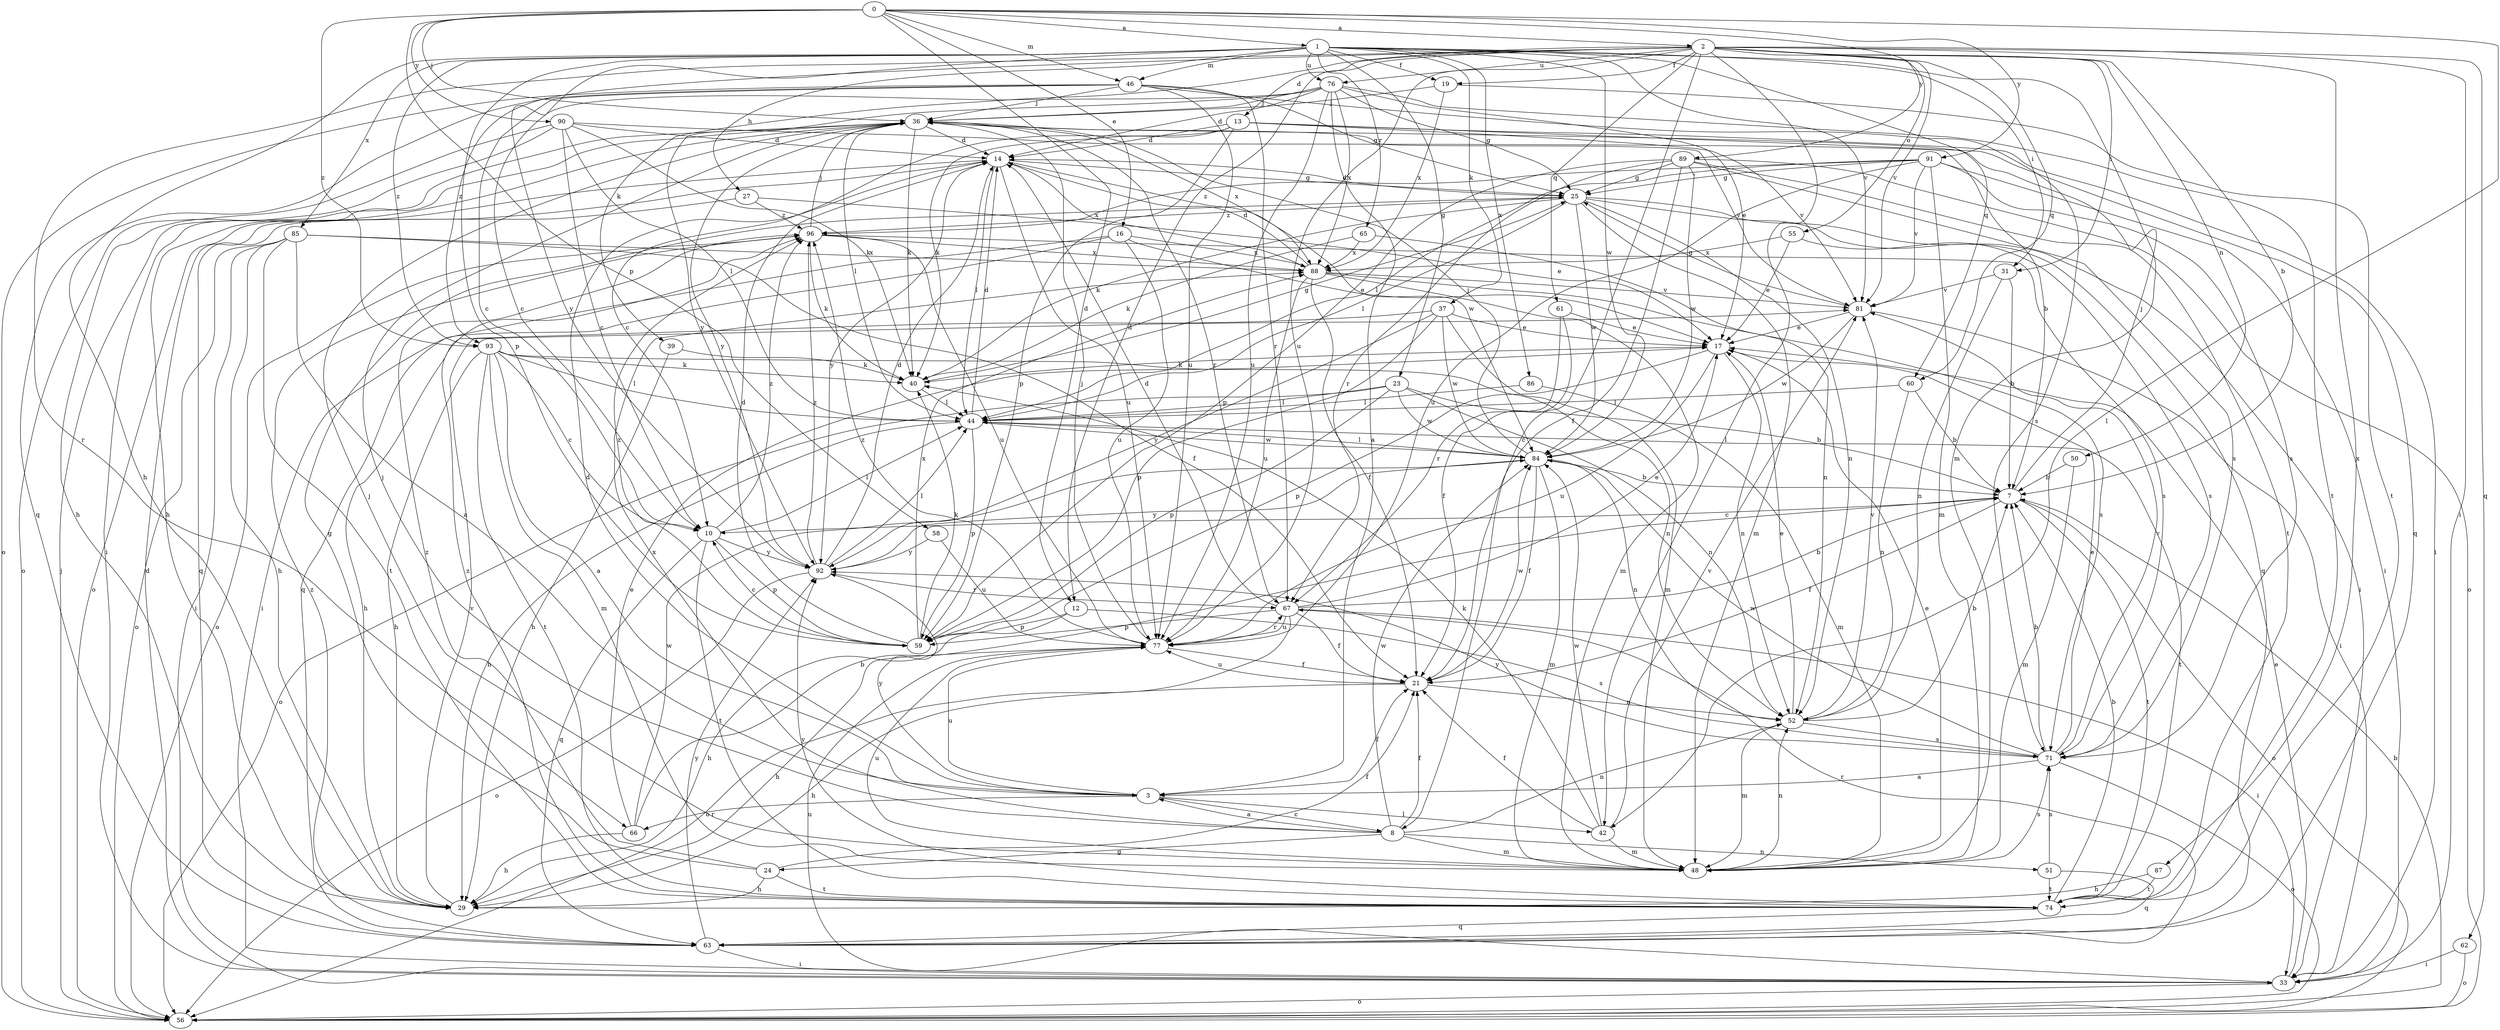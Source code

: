 strict digraph  {
0;
1;
2;
3;
7;
8;
10;
12;
13;
14;
16;
17;
19;
21;
23;
24;
25;
27;
29;
31;
33;
36;
37;
39;
40;
42;
44;
46;
48;
50;
51;
52;
55;
56;
58;
59;
60;
61;
62;
63;
65;
66;
67;
71;
74;
76;
77;
81;
84;
85;
86;
87;
88;
89;
90;
91;
92;
93;
96;
0 -> 1  [label=a];
0 -> 2  [label=a];
0 -> 12  [label=d];
0 -> 16  [label=e];
0 -> 36  [label=j];
0 -> 42  [label=l];
0 -> 46  [label=m];
0 -> 58  [label=p];
0 -> 89  [label=y];
0 -> 90  [label=y];
0 -> 91  [label=y];
0 -> 93  [label=z];
1 -> 19  [label=f];
1 -> 23  [label=g];
1 -> 27  [label=h];
1 -> 29  [label=h];
1 -> 31  [label=i];
1 -> 37  [label=k];
1 -> 46  [label=m];
1 -> 48  [label=m];
1 -> 59  [label=p];
1 -> 60  [label=q];
1 -> 65  [label=r];
1 -> 76  [label=u];
1 -> 81  [label=v];
1 -> 84  [label=w];
1 -> 85  [label=x];
1 -> 86  [label=x];
1 -> 92  [label=y];
1 -> 93  [label=z];
2 -> 7  [label=b];
2 -> 8  [label=c];
2 -> 12  [label=d];
2 -> 13  [label=d];
2 -> 19  [label=f];
2 -> 31  [label=i];
2 -> 33  [label=i];
2 -> 39  [label=k];
2 -> 42  [label=l];
2 -> 50  [label=n];
2 -> 55  [label=o];
2 -> 60  [label=q];
2 -> 61  [label=q];
2 -> 62  [label=q];
2 -> 66  [label=r];
2 -> 76  [label=u];
2 -> 77  [label=u];
2 -> 81  [label=v];
2 -> 87  [label=x];
2 -> 93  [label=z];
3 -> 8  [label=c];
3 -> 14  [label=d];
3 -> 21  [label=f];
3 -> 42  [label=l];
3 -> 66  [label=r];
3 -> 77  [label=u];
3 -> 92  [label=y];
7 -> 10  [label=c];
7 -> 21  [label=f];
7 -> 36  [label=j];
7 -> 56  [label=o];
7 -> 74  [label=t];
8 -> 3  [label=a];
8 -> 21  [label=f];
8 -> 24  [label=g];
8 -> 36  [label=j];
8 -> 48  [label=m];
8 -> 51  [label=n];
8 -> 52  [label=n];
8 -> 84  [label=w];
8 -> 88  [label=x];
10 -> 44  [label=l];
10 -> 59  [label=p];
10 -> 63  [label=q];
10 -> 74  [label=t];
10 -> 92  [label=y];
10 -> 96  [label=z];
12 -> 29  [label=h];
12 -> 59  [label=p];
12 -> 71  [label=s];
13 -> 10  [label=c];
13 -> 14  [label=d];
13 -> 33  [label=i];
13 -> 40  [label=k];
13 -> 59  [label=p];
13 -> 63  [label=q];
13 -> 81  [label=v];
14 -> 25  [label=g];
14 -> 44  [label=l];
14 -> 56  [label=o];
14 -> 77  [label=u];
14 -> 84  [label=w];
14 -> 88  [label=x];
14 -> 92  [label=y];
16 -> 17  [label=e];
16 -> 33  [label=i];
16 -> 63  [label=q];
16 -> 77  [label=u];
16 -> 88  [label=x];
17 -> 40  [label=k];
17 -> 52  [label=n];
17 -> 59  [label=p];
17 -> 77  [label=u];
19 -> 36  [label=j];
19 -> 74  [label=t];
19 -> 88  [label=x];
21 -> 29  [label=h];
21 -> 52  [label=n];
21 -> 77  [label=u];
21 -> 84  [label=w];
23 -> 7  [label=b];
23 -> 44  [label=l];
23 -> 52  [label=n];
23 -> 56  [label=o];
23 -> 59  [label=p];
23 -> 84  [label=w];
24 -> 21  [label=f];
24 -> 25  [label=g];
24 -> 29  [label=h];
24 -> 74  [label=t];
24 -> 96  [label=z];
25 -> 14  [label=d];
25 -> 33  [label=i];
25 -> 40  [label=k];
25 -> 44  [label=l];
25 -> 48  [label=m];
25 -> 52  [label=n];
25 -> 63  [label=q];
25 -> 84  [label=w];
25 -> 96  [label=z];
27 -> 17  [label=e];
27 -> 63  [label=q];
27 -> 96  [label=z];
29 -> 81  [label=v];
31 -> 7  [label=b];
31 -> 52  [label=n];
31 -> 81  [label=v];
33 -> 14  [label=d];
33 -> 17  [label=e];
33 -> 56  [label=o];
33 -> 77  [label=u];
36 -> 14  [label=d];
36 -> 29  [label=h];
36 -> 33  [label=i];
36 -> 40  [label=k];
36 -> 44  [label=l];
36 -> 67  [label=r];
36 -> 81  [label=v];
36 -> 88  [label=x];
36 -> 92  [label=y];
37 -> 17  [label=e];
37 -> 29  [label=h];
37 -> 48  [label=m];
37 -> 59  [label=p];
37 -> 84  [label=w];
37 -> 92  [label=y];
39 -> 29  [label=h];
39 -> 40  [label=k];
40 -> 25  [label=g];
40 -> 44  [label=l];
42 -> 21  [label=f];
42 -> 40  [label=k];
42 -> 48  [label=m];
42 -> 81  [label=v];
42 -> 84  [label=w];
44 -> 14  [label=d];
44 -> 29  [label=h];
44 -> 59  [label=p];
44 -> 74  [label=t];
44 -> 84  [label=w];
46 -> 10  [label=c];
46 -> 25  [label=g];
46 -> 36  [label=j];
46 -> 56  [label=o];
46 -> 63  [label=q];
46 -> 67  [label=r];
46 -> 71  [label=s];
46 -> 77  [label=u];
48 -> 17  [label=e];
48 -> 36  [label=j];
48 -> 52  [label=n];
48 -> 71  [label=s];
48 -> 77  [label=u];
50 -> 7  [label=b];
50 -> 48  [label=m];
51 -> 63  [label=q];
51 -> 71  [label=s];
51 -> 74  [label=t];
52 -> 7  [label=b];
52 -> 17  [label=e];
52 -> 48  [label=m];
52 -> 71  [label=s];
52 -> 81  [label=v];
55 -> 17  [label=e];
55 -> 71  [label=s];
55 -> 88  [label=x];
56 -> 7  [label=b];
56 -> 36  [label=j];
58 -> 77  [label=u];
58 -> 92  [label=y];
59 -> 10  [label=c];
59 -> 14  [label=d];
59 -> 40  [label=k];
59 -> 88  [label=x];
59 -> 96  [label=z];
60 -> 7  [label=b];
60 -> 44  [label=l];
60 -> 52  [label=n];
61 -> 17  [label=e];
61 -> 21  [label=f];
61 -> 67  [label=r];
62 -> 33  [label=i];
62 -> 56  [label=o];
63 -> 33  [label=i];
63 -> 67  [label=r];
63 -> 92  [label=y];
63 -> 96  [label=z];
65 -> 40  [label=k];
65 -> 52  [label=n];
65 -> 88  [label=x];
66 -> 7  [label=b];
66 -> 17  [label=e];
66 -> 29  [label=h];
66 -> 84  [label=w];
67 -> 7  [label=b];
67 -> 14  [label=d];
67 -> 17  [label=e];
67 -> 21  [label=f];
67 -> 33  [label=i];
67 -> 56  [label=o];
67 -> 59  [label=p];
67 -> 77  [label=u];
71 -> 3  [label=a];
71 -> 7  [label=b];
71 -> 17  [label=e];
71 -> 56  [label=o];
71 -> 81  [label=v];
71 -> 84  [label=w];
71 -> 92  [label=y];
74 -> 7  [label=b];
74 -> 63  [label=q];
74 -> 92  [label=y];
74 -> 96  [label=z];
76 -> 3  [label=a];
76 -> 10  [label=c];
76 -> 14  [label=d];
76 -> 17  [label=e];
76 -> 25  [label=g];
76 -> 36  [label=j];
76 -> 74  [label=t];
76 -> 77  [label=u];
76 -> 88  [label=x];
76 -> 92  [label=y];
77 -> 21  [label=f];
77 -> 29  [label=h];
77 -> 36  [label=j];
77 -> 67  [label=r];
77 -> 96  [label=z];
81 -> 17  [label=e];
81 -> 25  [label=g];
81 -> 33  [label=i];
81 -> 84  [label=w];
84 -> 7  [label=b];
84 -> 21  [label=f];
84 -> 36  [label=j];
84 -> 44  [label=l];
84 -> 48  [label=m];
84 -> 52  [label=n];
84 -> 92  [label=y];
85 -> 3  [label=a];
85 -> 21  [label=f];
85 -> 29  [label=h];
85 -> 33  [label=i];
85 -> 56  [label=o];
85 -> 74  [label=t];
85 -> 88  [label=x];
86 -> 44  [label=l];
86 -> 48  [label=m];
87 -> 29  [label=h];
87 -> 74  [label=t];
88 -> 14  [label=d];
88 -> 21  [label=f];
88 -> 48  [label=m];
88 -> 71  [label=s];
88 -> 77  [label=u];
88 -> 81  [label=v];
89 -> 21  [label=f];
89 -> 25  [label=g];
89 -> 56  [label=o];
89 -> 59  [label=p];
89 -> 67  [label=r];
89 -> 71  [label=s];
89 -> 74  [label=t];
89 -> 84  [label=w];
90 -> 7  [label=b];
90 -> 10  [label=c];
90 -> 14  [label=d];
90 -> 29  [label=h];
90 -> 40  [label=k];
90 -> 44  [label=l];
90 -> 56  [label=o];
91 -> 25  [label=g];
91 -> 33  [label=i];
91 -> 44  [label=l];
91 -> 48  [label=m];
91 -> 71  [label=s];
91 -> 77  [label=u];
91 -> 81  [label=v];
91 -> 96  [label=z];
92 -> 14  [label=d];
92 -> 44  [label=l];
92 -> 56  [label=o];
92 -> 67  [label=r];
92 -> 96  [label=z];
93 -> 3  [label=a];
93 -> 10  [label=c];
93 -> 29  [label=h];
93 -> 40  [label=k];
93 -> 44  [label=l];
93 -> 48  [label=m];
93 -> 52  [label=n];
93 -> 74  [label=t];
96 -> 36  [label=j];
96 -> 40  [label=k];
96 -> 56  [label=o];
96 -> 71  [label=s];
96 -> 77  [label=u];
96 -> 88  [label=x];
}
